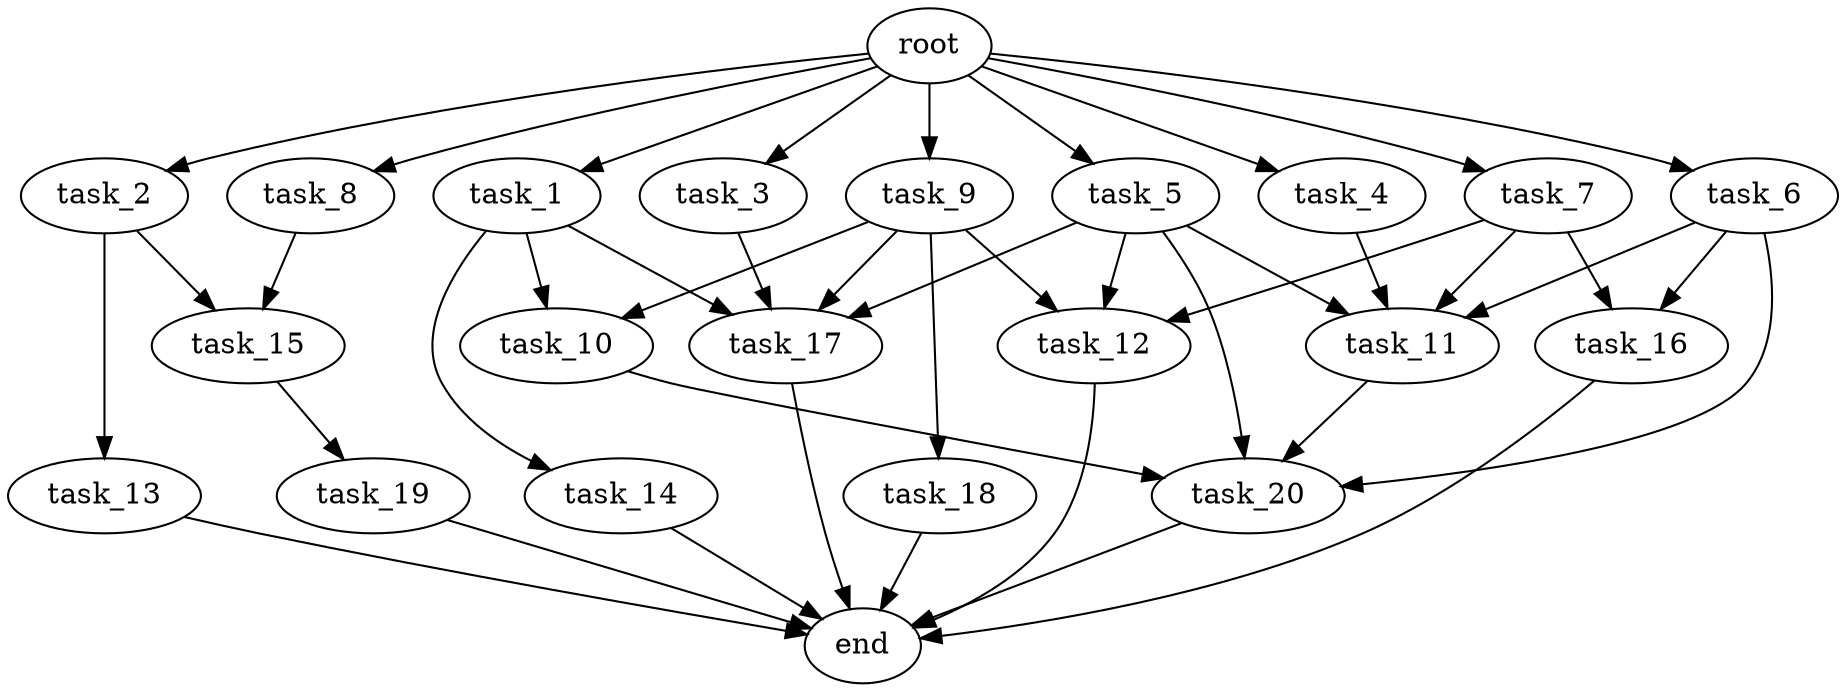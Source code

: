 digraph G {
  root [size="0.000000e+00"];
  task_1 [size="4.766078e+10"];
  task_2 [size="3.536026e+10"];
  task_3 [size="8.943268e+10"];
  task_4 [size="2.691489e+10"];
  task_5 [size="9.471234e+10"];
  task_6 [size="6.831390e+10"];
  task_7 [size="9.099365e+10"];
  task_8 [size="4.990494e+10"];
  task_9 [size="1.997466e+10"];
  task_10 [size="7.354555e+10"];
  task_11 [size="8.727552e+10"];
  task_12 [size="2.068580e+10"];
  task_13 [size="2.028463e+10"];
  task_14 [size="2.497705e+10"];
  task_15 [size="6.186350e+10"];
  task_16 [size="1.560800e+10"];
  task_17 [size="1.067786e+10"];
  task_18 [size="9.201961e+10"];
  task_19 [size="6.758445e+10"];
  task_20 [size="6.634577e+10"];
  end [size="0.000000e+00"];

  root -> task_1 [size="1.000000e-12"];
  root -> task_2 [size="1.000000e-12"];
  root -> task_3 [size="1.000000e-12"];
  root -> task_4 [size="1.000000e-12"];
  root -> task_5 [size="1.000000e-12"];
  root -> task_6 [size="1.000000e-12"];
  root -> task_7 [size="1.000000e-12"];
  root -> task_8 [size="1.000000e-12"];
  root -> task_9 [size="1.000000e-12"];
  task_1 -> task_10 [size="3.677278e+08"];
  task_1 -> task_14 [size="2.497705e+08"];
  task_1 -> task_17 [size="2.669466e+07"];
  task_2 -> task_13 [size="2.028463e+08"];
  task_2 -> task_15 [size="3.093175e+08"];
  task_3 -> task_17 [size="2.669466e+07"];
  task_4 -> task_11 [size="2.181888e+08"];
  task_5 -> task_11 [size="2.181888e+08"];
  task_5 -> task_12 [size="6.895265e+07"];
  task_5 -> task_17 [size="2.669466e+07"];
  task_5 -> task_20 [size="1.658644e+08"];
  task_6 -> task_11 [size="2.181888e+08"];
  task_6 -> task_16 [size="7.803998e+07"];
  task_6 -> task_20 [size="1.658644e+08"];
  task_7 -> task_11 [size="2.181888e+08"];
  task_7 -> task_12 [size="6.895265e+07"];
  task_7 -> task_16 [size="7.803998e+07"];
  task_8 -> task_15 [size="3.093175e+08"];
  task_9 -> task_10 [size="3.677278e+08"];
  task_9 -> task_12 [size="6.895265e+07"];
  task_9 -> task_17 [size="2.669466e+07"];
  task_9 -> task_18 [size="9.201961e+08"];
  task_10 -> task_20 [size="1.658644e+08"];
  task_11 -> task_20 [size="1.658644e+08"];
  task_12 -> end [size="1.000000e-12"];
  task_13 -> end [size="1.000000e-12"];
  task_14 -> end [size="1.000000e-12"];
  task_15 -> task_19 [size="6.758445e+08"];
  task_16 -> end [size="1.000000e-12"];
  task_17 -> end [size="1.000000e-12"];
  task_18 -> end [size="1.000000e-12"];
  task_19 -> end [size="1.000000e-12"];
  task_20 -> end [size="1.000000e-12"];
}
